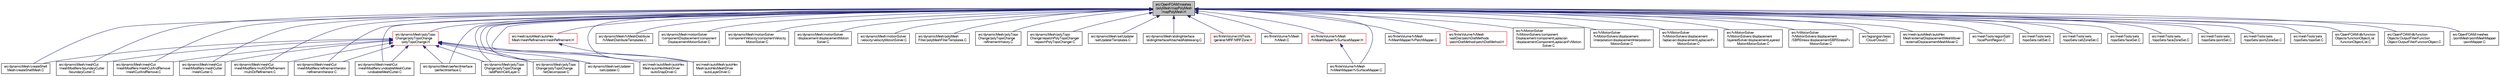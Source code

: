 digraph "src/OpenFOAM/meshes/polyMesh/mapPolyMesh/mapPolyMesh.H"
{
  bgcolor="transparent";
  edge [fontname="FreeSans",fontsize="10",labelfontname="FreeSans",labelfontsize="10"];
  node [fontname="FreeSans",fontsize="10",shape=record];
  Node1 [label="src/OpenFOAM/meshes\l/polyMesh/mapPolyMesh\l/mapPolyMesh.H",height=0.2,width=0.4,color="black", fillcolor="grey75", style="filled" fontcolor="black"];
  Node1 -> Node2 [dir="back",color="midnightblue",fontsize="10",style="solid",fontname="FreeSans"];
  Node2 [label="src/dynamicMesh/createShell\lMesh/createShellMesh.C",height=0.2,width=0.4,color="black",URL="$a04361.html"];
  Node1 -> Node3 [dir="back",color="midnightblue",fontsize="10",style="solid",fontname="FreeSans"];
  Node3 [label="src/dynamicMesh/fvMeshDistribute\l/fvMeshDistributeTemplates.C",height=0.2,width=0.4,color="black",URL="$a04370.html"];
  Node1 -> Node4 [dir="back",color="midnightblue",fontsize="10",style="solid",fontname="FreeSans"];
  Node4 [label="src/dynamicMesh/meshCut\l/meshModifiers/boundaryCutter\l/boundaryCutter.C",height=0.2,width=0.4,color="black",URL="$a04396.html"];
  Node1 -> Node5 [dir="back",color="midnightblue",fontsize="10",style="solid",fontname="FreeSans"];
  Node5 [label="src/dynamicMesh/meshCut\l/meshModifiers/meshCutAndRemove\l/meshCutAndRemove.C",height=0.2,width=0.4,color="black",URL="$a04398.html"];
  Node1 -> Node6 [dir="back",color="midnightblue",fontsize="10",style="solid",fontname="FreeSans"];
  Node6 [label="src/dynamicMesh/meshCut\l/meshModifiers/meshCutter\l/meshCutter.C",height=0.2,width=0.4,color="black",URL="$a04400.html"];
  Node1 -> Node7 [dir="back",color="midnightblue",fontsize="10",style="solid",fontname="FreeSans"];
  Node7 [label="src/dynamicMesh/meshCut\l/meshModifiers/multiDirRefinement\l/multiDirRefinement.C",height=0.2,width=0.4,color="black",URL="$a04402.html"];
  Node1 -> Node8 [dir="back",color="midnightblue",fontsize="10",style="solid",fontname="FreeSans"];
  Node8 [label="src/dynamicMesh/meshCut\l/meshModifiers/refinementIterator\l/refinementIterator.C",height=0.2,width=0.4,color="black",URL="$a04404.html"];
  Node1 -> Node9 [dir="back",color="midnightblue",fontsize="10",style="solid",fontname="FreeSans"];
  Node9 [label="src/dynamicMesh/meshCut\l/meshModifiers/undoableMeshCutter\l/undoableMeshCutter.C",height=0.2,width=0.4,color="black",URL="$a04406.html"];
  Node1 -> Node10 [dir="back",color="midnightblue",fontsize="10",style="solid",fontname="FreeSans"];
  Node10 [label="src/dynamicMesh/motionSolver\l/componentDisplacement/component\lDisplacementMotionSolver.C",height=0.2,width=0.4,color="black",URL="$a04431.html"];
  Node1 -> Node11 [dir="back",color="midnightblue",fontsize="10",style="solid",fontname="FreeSans"];
  Node11 [label="src/dynamicMesh/motionSolver\l/componentVelocity/componentVelocity\lMotionSolver.C",height=0.2,width=0.4,color="black",URL="$a04433.html"];
  Node1 -> Node12 [dir="back",color="midnightblue",fontsize="10",style="solid",fontname="FreeSans"];
  Node12 [label="src/dynamicMesh/motionSolver\l/displacement/displacementMotion\lSolver.C",height=0.2,width=0.4,color="black",URL="$a04435.html"];
  Node1 -> Node13 [dir="back",color="midnightblue",fontsize="10",style="solid",fontname="FreeSans"];
  Node13 [label="src/dynamicMesh/motionSolver\l/velocity/velocityMotionSolver.C",height=0.2,width=0.4,color="black",URL="$a04439.html"];
  Node1 -> Node14 [dir="back",color="midnightblue",fontsize="10",style="solid",fontname="FreeSans"];
  Node14 [label="src/dynamicMesh/perfectInterface\l/perfectInterface.C",height=0.2,width=0.4,color="black",URL="$a04441.html",tooltip="Best thing is probably to look at attachDetach which does almost exactly the same but for the geometr..."];
  Node1 -> Node15 [dir="back",color="midnightblue",fontsize="10",style="solid",fontname="FreeSans"];
  Node15 [label="src/dynamicMesh/polyMesh\lFilter/polyMeshFilterTemplates.C",height=0.2,width=0.4,color="black",URL="$a04453.html"];
  Node1 -> Node16 [dir="back",color="midnightblue",fontsize="10",style="solid",fontname="FreeSans"];
  Node16 [label="src/dynamicMesh/polyTopo\lChange/polyTopoChange\l/polyTopoChange.H",height=0.2,width=0.4,color="red",URL="$a04481.html"];
  Node16 -> Node2 [dir="back",color="midnightblue",fontsize="10",style="solid",fontname="FreeSans"];
  Node16 -> Node4 [dir="back",color="midnightblue",fontsize="10",style="solid",fontname="FreeSans"];
  Node16 -> Node5 [dir="back",color="midnightblue",fontsize="10",style="solid",fontname="FreeSans"];
  Node16 -> Node6 [dir="back",color="midnightblue",fontsize="10",style="solid",fontname="FreeSans"];
  Node16 -> Node7 [dir="back",color="midnightblue",fontsize="10",style="solid",fontname="FreeSans"];
  Node16 -> Node8 [dir="back",color="midnightblue",fontsize="10",style="solid",fontname="FreeSans"];
  Node16 -> Node9 [dir="back",color="midnightblue",fontsize="10",style="solid",fontname="FreeSans"];
  Node16 -> Node14 [dir="back",color="midnightblue",fontsize="10",style="solid",fontname="FreeSans"];
  Node16 -> Node17 [dir="back",color="midnightblue",fontsize="10",style="solid",fontname="FreeSans"];
  Node17 [label="src/dynamicMesh/polyTopo\lChange/polyTopoChange\l/addPatchCellLayer.C",height=0.2,width=0.4,color="black",URL="$a04462.html"];
  Node16 -> Node18 [dir="back",color="midnightblue",fontsize="10",style="solid",fontname="FreeSans"];
  Node18 [label="src/dynamicMesh/polyTopo\lChange/polyTopoChange\l/tetDecomposer.C",height=0.2,width=0.4,color="black",URL="$a04502.html"];
  Node16 -> Node19 [dir="back",color="midnightblue",fontsize="10",style="solid",fontname="FreeSans"];
  Node19 [label="src/dynamicMesh/setUpdater\l/setUpdater.C",height=0.2,width=0.4,color="black",URL="$a04510.html"];
  Node16 -> Node20 [dir="back",color="midnightblue",fontsize="10",style="solid",fontname="FreeSans"];
  Node20 [label="src/mesh/autoMesh/autoHex\lMesh/autoHexMeshDriver\l/autoLayerDriver.C",height=0.2,width=0.4,color="black",URL="$a06573.html",tooltip="All to do with adding cell layers. "];
  Node16 -> Node21 [dir="back",color="midnightblue",fontsize="10",style="solid",fontname="FreeSans"];
  Node21 [label="src/mesh/autoMesh/autoHex\lMesh/autoHexMeshDriver\l/autoSnapDriver.C",height=0.2,width=0.4,color="black",URL="$a06579.html",tooltip="All to do with snapping to the surface. "];
  Node1 -> Node17 [dir="back",color="midnightblue",fontsize="10",style="solid",fontname="FreeSans"];
  Node1 -> Node22 [dir="back",color="midnightblue",fontsize="10",style="solid",fontname="FreeSans"];
  Node22 [label="src/dynamicMesh/polyTopo\lChange/polyTopoChange\l/refinementHistory.C",height=0.2,width=0.4,color="black",URL="$a04490.html"];
  Node1 -> Node18 [dir="back",color="midnightblue",fontsize="10",style="solid",fontname="FreeSans"];
  Node1 -> Node23 [dir="back",color="midnightblue",fontsize="10",style="solid",fontname="FreeSans"];
  Node23 [label="src/dynamicMesh/polyTopo\lChange/repatchPolyTopoChanger\l/repatchPolyTopoChanger.C",height=0.2,width=0.4,color="black",URL="$a04508.html",tooltip="A mesh which allows changes in the patch distribution of the faces. The change in patching is set usi..."];
  Node1 -> Node19 [dir="back",color="midnightblue",fontsize="10",style="solid",fontname="FreeSans"];
  Node1 -> Node24 [dir="back",color="midnightblue",fontsize="10",style="solid",fontname="FreeSans"];
  Node24 [label="src/dynamicMesh/setUpdater\l/setUpdaterTemplates.C",height=0.2,width=0.4,color="black",URL="$a04512.html"];
  Node1 -> Node25 [dir="back",color="midnightblue",fontsize="10",style="solid",fontname="FreeSans"];
  Node25 [label="src/dynamicMesh/slidingInterface\l/slidingInterfaceAttachedAddressing.C",height=0.2,width=0.4,color="black",URL="$a04524.html"];
  Node1 -> Node26 [dir="back",color="midnightblue",fontsize="10",style="solid",fontname="FreeSans"];
  Node26 [label="src/finiteVolume/cfdTools\l/general/MRF/MRFZone.H",height=0.2,width=0.4,color="red",URL="$a04670.html"];
  Node1 -> Node27 [dir="back",color="midnightblue",fontsize="10",style="solid",fontname="FreeSans"];
  Node27 [label="src/finiteVolume/fvMesh\l/fvMesh.C",height=0.2,width=0.4,color="black",URL="$a05438.html"];
  Node1 -> Node28 [dir="back",color="midnightblue",fontsize="10",style="solid",fontname="FreeSans"];
  Node28 [label="src/finiteVolume/fvMesh\l/fvMeshMapper/fvSurfaceMapper.H",height=0.2,width=0.4,color="red",URL="$a05447.html"];
  Node28 -> Node29 [dir="back",color="midnightblue",fontsize="10",style="solid",fontname="FreeSans"];
  Node29 [label="src/finiteVolume/fvMesh\l/fvMeshMapper/fvSurfaceMapper.C",height=0.2,width=0.4,color="black",URL="$a05446.html",tooltip="FV surface mapper. "];
  Node1 -> Node30 [dir="back",color="midnightblue",fontsize="10",style="solid",fontname="FreeSans"];
  Node30 [label="src/finiteVolume/fvMesh\l/fvMeshMapper/fvPatchMapper.C",height=0.2,width=0.4,color="black",URL="$a05444.html"];
  Node1 -> Node29 [dir="back",color="midnightblue",fontsize="10",style="solid",fontname="FreeSans"];
  Node1 -> Node31 [dir="back",color="midnightblue",fontsize="10",style="solid",fontname="FreeSans"];
  Node31 [label="src/finiteVolume/fvMesh\l/wallDist/patchDistMethods\l/patchDistMethod/patchDistMethod.H",height=0.2,width=0.4,color="red",URL="$a05509.html"];
  Node1 -> Node32 [dir="back",color="midnightblue",fontsize="10",style="solid",fontname="FreeSans"];
  Node32 [label="src/fvMotionSolver\l/fvMotionSolvers/component\lDisplacement/componentLaplacian\l/displacementComponentLaplacianFvMotion\lSolver.C",height=0.2,width=0.4,color="black",URL="$a05728.html"];
  Node1 -> Node33 [dir="back",color="midnightblue",fontsize="10",style="solid",fontname="FreeSans"];
  Node33 [label="src/fvMotionSolver\l/fvMotionSolvers/displacement\l/interpolation/displacementInterpolation\lMotionSolver.C",height=0.2,width=0.4,color="black",URL="$a05732.html"];
  Node1 -> Node34 [dir="back",color="midnightblue",fontsize="10",style="solid",fontname="FreeSans"];
  Node34 [label="src/fvMotionSolver\l/fvMotionSolvers/displacement\l/laplacian/displacementLaplacianFv\lMotionSolver.C",height=0.2,width=0.4,color="black",URL="$a05734.html"];
  Node1 -> Node35 [dir="back",color="midnightblue",fontsize="10",style="solid",fontname="FreeSans"];
  Node35 [label="src/fvMotionSolver\l/fvMotionSolvers/displacement\l/layeredSolver/displacementLayered\lMotionMotionSolver.C",height=0.2,width=0.4,color="black",URL="$a05736.html"];
  Node1 -> Node36 [dir="back",color="midnightblue",fontsize="10",style="solid",fontname="FreeSans"];
  Node36 [label="src/fvMotionSolver\l/fvMotionSolvers/displacement\l/SBRStress/displacementSBRStressFv\lMotionSolver.C",height=0.2,width=0.4,color="black",URL="$a05741.html"];
  Node1 -> Node37 [dir="back",color="midnightblue",fontsize="10",style="solid",fontname="FreeSans"];
  Node37 [label="src/lagrangian/basic\l/Cloud/Cloud.C",height=0.2,width=0.4,color="black",URL="$a05889.html"];
  Node1 -> Node20 [dir="back",color="midnightblue",fontsize="10",style="solid",fontname="FreeSans"];
  Node1 -> Node21 [dir="back",color="midnightblue",fontsize="10",style="solid",fontname="FreeSans"];
  Node1 -> Node38 [dir="back",color="midnightblue",fontsize="10",style="solid",fontname="FreeSans"];
  Node38 [label="src/mesh/autoMesh/autoHex\lMesh/externalDisplacementMeshMover\l/externalDisplacementMeshMover.C",height=0.2,width=0.4,color="black",URL="$a06593.html"];
  Node1 -> Node39 [dir="back",color="midnightblue",fontsize="10",style="solid",fontname="FreeSans"];
  Node39 [label="src/mesh/autoMesh/autoHex\lMesh/meshRefinement/meshRefinement.H",height=0.2,width=0.4,color="red",URL="$a06602.html"];
  Node39 -> Node20 [dir="back",color="midnightblue",fontsize="10",style="solid",fontname="FreeSans"];
  Node1 -> Node40 [dir="back",color="midnightblue",fontsize="10",style="solid",fontname="FreeSans"];
  Node40 [label="src/meshTools/regionSplit\l/localPointRegion.C",height=0.2,width=0.4,color="black",URL="$a06877.html"];
  Node1 -> Node41 [dir="back",color="midnightblue",fontsize="10",style="solid",fontname="FreeSans"];
  Node41 [label="src/meshTools/sets\l/topoSets/cellSet.C",height=0.2,width=0.4,color="black",URL="$a06994.html"];
  Node1 -> Node42 [dir="back",color="midnightblue",fontsize="10",style="solid",fontname="FreeSans"];
  Node42 [label="src/meshTools/sets\l/topoSets/cellZoneSet.C",height=0.2,width=0.4,color="black",URL="$a06996.html"];
  Node1 -> Node43 [dir="back",color="midnightblue",fontsize="10",style="solid",fontname="FreeSans"];
  Node43 [label="src/meshTools/sets\l/topoSets/faceSet.C",height=0.2,width=0.4,color="black",URL="$a06998.html"];
  Node1 -> Node44 [dir="back",color="midnightblue",fontsize="10",style="solid",fontname="FreeSans"];
  Node44 [label="src/meshTools/sets\l/topoSets/faceZoneSet.C",height=0.2,width=0.4,color="black",URL="$a07000.html"];
  Node1 -> Node45 [dir="back",color="midnightblue",fontsize="10",style="solid",fontname="FreeSans"];
  Node45 [label="src/meshTools/sets\l/topoSets/pointSet.C",height=0.2,width=0.4,color="black",URL="$a07002.html"];
  Node1 -> Node46 [dir="back",color="midnightblue",fontsize="10",style="solid",fontname="FreeSans"];
  Node46 [label="src/meshTools/sets\l/topoSets/pointZoneSet.C",height=0.2,width=0.4,color="black",URL="$a07004.html"];
  Node1 -> Node47 [dir="back",color="midnightblue",fontsize="10",style="solid",fontname="FreeSans"];
  Node47 [label="src/meshTools/sets\l/topoSets/topoSet.C",height=0.2,width=0.4,color="black",URL="$a07006.html"];
  Node1 -> Node48 [dir="back",color="midnightblue",fontsize="10",style="solid",fontname="FreeSans"];
  Node48 [label="src/OpenFOAM/db/function\lObjects/functionObjectList\l/functionObjectList.C",height=0.2,width=0.4,color="black",URL="$a07275.html"];
  Node1 -> Node49 [dir="back",color="midnightblue",fontsize="10",style="solid",fontname="FreeSans"];
  Node49 [label="src/OpenFOAM/db/function\lObjects/OutputFilterFunction\lObject/OutputFilterFunctionObject.C",height=0.2,width=0.4,color="black",URL="$a07279.html"];
  Node1 -> Node50 [dir="back",color="midnightblue",fontsize="10",style="solid",fontname="FreeSans"];
  Node50 [label="src/OpenFOAM/meshes\l/pointMesh/pointMeshMapper\l/pointMapper.C",height=0.2,width=0.4,color="black",URL="$a08095.html"];
}
